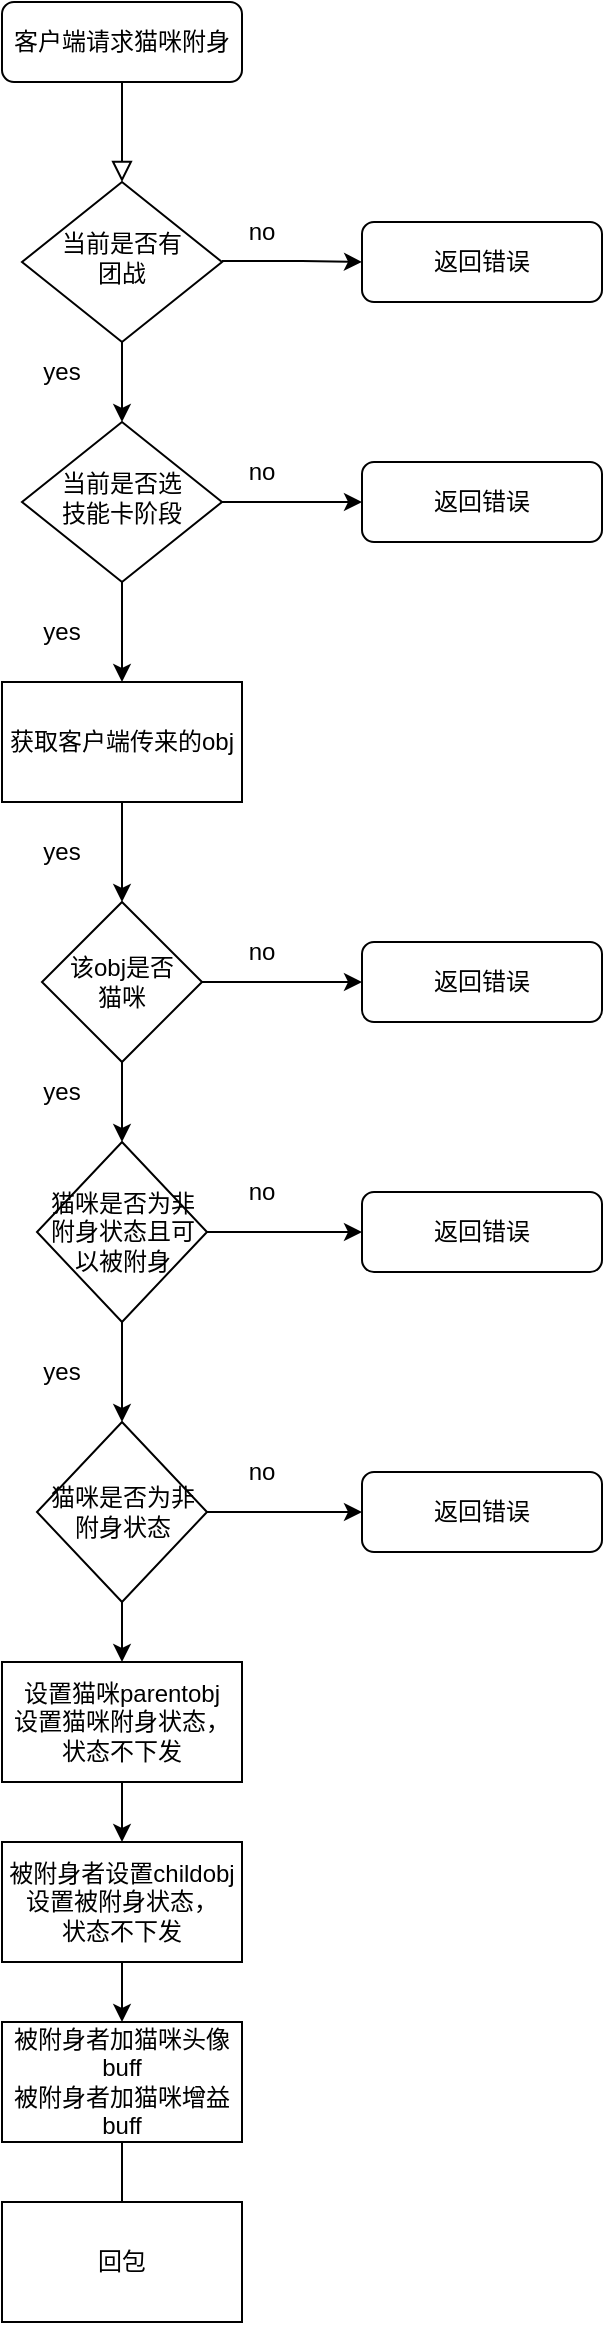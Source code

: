 <mxfile version="15.6.2" type="github">
  <diagram id="C5RBs43oDa-KdzZeNtuy" name="Page-1">
    <mxGraphModel dx="2214" dy="1239" grid="1" gridSize="10" guides="1" tooltips="1" connect="1" arrows="1" fold="1" page="1" pageScale="1" pageWidth="1200" pageHeight="1920" math="0" shadow="0">
      <root>
        <mxCell id="WIyWlLk6GJQsqaUBKTNV-0" />
        <mxCell id="WIyWlLk6GJQsqaUBKTNV-1" parent="WIyWlLk6GJQsqaUBKTNV-0" />
        <mxCell id="WIyWlLk6GJQsqaUBKTNV-2" value="" style="rounded=0;html=1;jettySize=auto;orthogonalLoop=1;fontSize=11;endArrow=block;endFill=0;endSize=8;strokeWidth=1;shadow=0;labelBackgroundColor=none;edgeStyle=orthogonalEdgeStyle;" parent="WIyWlLk6GJQsqaUBKTNV-1" source="WIyWlLk6GJQsqaUBKTNV-3" target="WIyWlLk6GJQsqaUBKTNV-6" edge="1">
          <mxGeometry relative="1" as="geometry" />
        </mxCell>
        <mxCell id="WIyWlLk6GJQsqaUBKTNV-3" value="客户端请求猫咪附身" style="rounded=1;whiteSpace=wrap;html=1;fontSize=12;glass=0;strokeWidth=1;shadow=0;" parent="WIyWlLk6GJQsqaUBKTNV-1" vertex="1">
          <mxGeometry x="160" y="80" width="120" height="40" as="geometry" />
        </mxCell>
        <mxCell id="WIyWlLk6GJQsqaUBKTNV-6" value="当前是否有&lt;br&gt;团战" style="rhombus;whiteSpace=wrap;html=1;shadow=0;fontFamily=Helvetica;fontSize=12;align=center;strokeWidth=1;spacing=6;spacingTop=-4;" parent="WIyWlLk6GJQsqaUBKTNV-1" vertex="1">
          <mxGeometry x="170" y="170" width="100" height="80" as="geometry" />
        </mxCell>
        <mxCell id="WIyWlLk6GJQsqaUBKTNV-7" value="返回错误" style="rounded=1;whiteSpace=wrap;html=1;fontSize=12;glass=0;strokeWidth=1;shadow=0;" parent="WIyWlLk6GJQsqaUBKTNV-1" vertex="1">
          <mxGeometry x="340" y="190" width="120" height="40" as="geometry" />
        </mxCell>
        <mxCell id="RxF8eHZoKBvsPmJdRb96-10" value="" style="edgeStyle=orthogonalEdgeStyle;rounded=0;orthogonalLoop=1;jettySize=auto;html=1;" parent="WIyWlLk6GJQsqaUBKTNV-1" source="WIyWlLk6GJQsqaUBKTNV-10" target="WIyWlLk6GJQsqaUBKTNV-12" edge="1">
          <mxGeometry relative="1" as="geometry" />
        </mxCell>
        <mxCell id="RxF8eHZoKBvsPmJdRb96-14" style="edgeStyle=orthogonalEdgeStyle;rounded=0;orthogonalLoop=1;jettySize=auto;html=1;exitX=0.5;exitY=1;exitDx=0;exitDy=0;entryX=0.5;entryY=0;entryDx=0;entryDy=0;" parent="WIyWlLk6GJQsqaUBKTNV-1" source="WIyWlLk6GJQsqaUBKTNV-10" target="RxF8eHZoKBvsPmJdRb96-12" edge="1">
          <mxGeometry relative="1" as="geometry" />
        </mxCell>
        <mxCell id="WIyWlLk6GJQsqaUBKTNV-10" value="当前是否选&lt;br&gt;技能卡阶段" style="rhombus;whiteSpace=wrap;html=1;shadow=0;fontFamily=Helvetica;fontSize=12;align=center;strokeWidth=1;spacing=6;spacingTop=-4;" parent="WIyWlLk6GJQsqaUBKTNV-1" vertex="1">
          <mxGeometry x="170" y="290" width="100" height="80" as="geometry" />
        </mxCell>
        <mxCell id="WIyWlLk6GJQsqaUBKTNV-12" value="返回错误" style="rounded=1;whiteSpace=wrap;html=1;fontSize=12;glass=0;strokeWidth=1;shadow=0;" parent="WIyWlLk6GJQsqaUBKTNV-1" vertex="1">
          <mxGeometry x="340" y="310" width="120" height="40" as="geometry" />
        </mxCell>
        <mxCell id="RxF8eHZoKBvsPmJdRb96-3" value="yes" style="text;html=1;strokeColor=none;fillColor=none;align=center;verticalAlign=middle;whiteSpace=wrap;rounded=0;" parent="WIyWlLk6GJQsqaUBKTNV-1" vertex="1">
          <mxGeometry x="160" y="250" width="60" height="30" as="geometry" />
        </mxCell>
        <mxCell id="RxF8eHZoKBvsPmJdRb96-4" value="" style="endArrow=classic;html=1;rounded=0;entryX=0;entryY=0.5;entryDx=0;entryDy=0;" parent="WIyWlLk6GJQsqaUBKTNV-1" target="WIyWlLk6GJQsqaUBKTNV-7" edge="1">
          <mxGeometry width="50" height="50" relative="1" as="geometry">
            <mxPoint x="270" y="209.5" as="sourcePoint" />
            <mxPoint x="350" y="209.5" as="targetPoint" />
            <Array as="points">
              <mxPoint x="310" y="209.5" />
            </Array>
          </mxGeometry>
        </mxCell>
        <mxCell id="RxF8eHZoKBvsPmJdRb96-5" value="no" style="text;html=1;strokeColor=none;fillColor=none;align=center;verticalAlign=middle;whiteSpace=wrap;rounded=0;" parent="WIyWlLk6GJQsqaUBKTNV-1" vertex="1">
          <mxGeometry x="260" y="180" width="60" height="30" as="geometry" />
        </mxCell>
        <mxCell id="RxF8eHZoKBvsPmJdRb96-7" value="" style="endArrow=classic;html=1;rounded=0;entryX=0.5;entryY=0;entryDx=0;entryDy=0;" parent="WIyWlLk6GJQsqaUBKTNV-1" target="WIyWlLk6GJQsqaUBKTNV-10" edge="1">
          <mxGeometry width="50" height="50" relative="1" as="geometry">
            <mxPoint x="220" y="250" as="sourcePoint" />
            <mxPoint x="210" y="340" as="targetPoint" />
          </mxGeometry>
        </mxCell>
        <mxCell id="RxF8eHZoKBvsPmJdRb96-8" value="no" style="text;html=1;strokeColor=none;fillColor=none;align=center;verticalAlign=middle;whiteSpace=wrap;rounded=0;" parent="WIyWlLk6GJQsqaUBKTNV-1" vertex="1">
          <mxGeometry x="260" y="300" width="60" height="30" as="geometry" />
        </mxCell>
        <mxCell id="RxF8eHZoKBvsPmJdRb96-22" style="edgeStyle=orthogonalEdgeStyle;rounded=0;orthogonalLoop=1;jettySize=auto;html=1;entryX=0.5;entryY=0;entryDx=0;entryDy=0;" parent="WIyWlLk6GJQsqaUBKTNV-1" source="RxF8eHZoKBvsPmJdRb96-12" target="RxF8eHZoKBvsPmJdRb96-15" edge="1">
          <mxGeometry relative="1" as="geometry" />
        </mxCell>
        <mxCell id="RxF8eHZoKBvsPmJdRb96-12" value="获取客户端传来的obj" style="rounded=0;whiteSpace=wrap;html=1;" parent="WIyWlLk6GJQsqaUBKTNV-1" vertex="1">
          <mxGeometry x="160" y="420" width="120" height="60" as="geometry" />
        </mxCell>
        <mxCell id="RxF8eHZoKBvsPmJdRb96-24" style="edgeStyle=orthogonalEdgeStyle;rounded=0;orthogonalLoop=1;jettySize=auto;html=1;entryX=0;entryY=0.5;entryDx=0;entryDy=0;" parent="WIyWlLk6GJQsqaUBKTNV-1" source="RxF8eHZoKBvsPmJdRb96-15" target="RxF8eHZoKBvsPmJdRb96-23" edge="1">
          <mxGeometry relative="1" as="geometry" />
        </mxCell>
        <mxCell id="RxF8eHZoKBvsPmJdRb96-27" style="edgeStyle=orthogonalEdgeStyle;rounded=0;orthogonalLoop=1;jettySize=auto;html=1;entryX=0.5;entryY=0;entryDx=0;entryDy=0;" parent="WIyWlLk6GJQsqaUBKTNV-1" source="RxF8eHZoKBvsPmJdRb96-15" target="RxF8eHZoKBvsPmJdRb96-26" edge="1">
          <mxGeometry relative="1" as="geometry" />
        </mxCell>
        <mxCell id="RxF8eHZoKBvsPmJdRb96-15" value="该obj是否&lt;br&gt;猫咪" style="rhombus;whiteSpace=wrap;html=1;" parent="WIyWlLk6GJQsqaUBKTNV-1" vertex="1">
          <mxGeometry x="180" y="530" width="80" height="80" as="geometry" />
        </mxCell>
        <mxCell id="RxF8eHZoKBvsPmJdRb96-23" value="返回错误" style="rounded=1;whiteSpace=wrap;html=1;fontSize=12;glass=0;strokeWidth=1;shadow=0;" parent="WIyWlLk6GJQsqaUBKTNV-1" vertex="1">
          <mxGeometry x="340" y="550" width="120" height="40" as="geometry" />
        </mxCell>
        <mxCell id="RxF8eHZoKBvsPmJdRb96-25" value="no" style="text;html=1;strokeColor=none;fillColor=none;align=center;verticalAlign=middle;whiteSpace=wrap;rounded=0;" parent="WIyWlLk6GJQsqaUBKTNV-1" vertex="1">
          <mxGeometry x="260" y="540" width="60" height="30" as="geometry" />
        </mxCell>
        <mxCell id="RxF8eHZoKBvsPmJdRb96-29" style="edgeStyle=orthogonalEdgeStyle;rounded=0;orthogonalLoop=1;jettySize=auto;html=1;exitX=1;exitY=0.5;exitDx=0;exitDy=0;entryX=0;entryY=0.5;entryDx=0;entryDy=0;" parent="WIyWlLk6GJQsqaUBKTNV-1" source="RxF8eHZoKBvsPmJdRb96-26" target="RxF8eHZoKBvsPmJdRb96-28" edge="1">
          <mxGeometry relative="1" as="geometry" />
        </mxCell>
        <mxCell id="RxF8eHZoKBvsPmJdRb96-36" style="edgeStyle=orthogonalEdgeStyle;rounded=0;orthogonalLoop=1;jettySize=auto;html=1;" parent="WIyWlLk6GJQsqaUBKTNV-1" source="RxF8eHZoKBvsPmJdRb96-26" target="RxF8eHZoKBvsPmJdRb96-35" edge="1">
          <mxGeometry relative="1" as="geometry" />
        </mxCell>
        <mxCell id="RxF8eHZoKBvsPmJdRb96-26" value="猫咪是否为非附身状态且可以被附身" style="rhombus;whiteSpace=wrap;html=1;" parent="WIyWlLk6GJQsqaUBKTNV-1" vertex="1">
          <mxGeometry x="177.5" y="650" width="85" height="90" as="geometry" />
        </mxCell>
        <mxCell id="RxF8eHZoKBvsPmJdRb96-28" value="返回错误" style="rounded=1;whiteSpace=wrap;html=1;fontSize=12;glass=0;strokeWidth=1;shadow=0;" parent="WIyWlLk6GJQsqaUBKTNV-1" vertex="1">
          <mxGeometry x="340" y="675" width="120" height="40" as="geometry" />
        </mxCell>
        <mxCell id="RxF8eHZoKBvsPmJdRb96-30" value="yes" style="text;html=1;strokeColor=none;fillColor=none;align=center;verticalAlign=middle;whiteSpace=wrap;rounded=0;" parent="WIyWlLk6GJQsqaUBKTNV-1" vertex="1">
          <mxGeometry x="160" y="380" width="60" height="30" as="geometry" />
        </mxCell>
        <mxCell id="RxF8eHZoKBvsPmJdRb96-31" value="yes" style="text;html=1;strokeColor=none;fillColor=none;align=center;verticalAlign=middle;whiteSpace=wrap;rounded=0;" parent="WIyWlLk6GJQsqaUBKTNV-1" vertex="1">
          <mxGeometry x="160" y="490" width="60" height="30" as="geometry" />
        </mxCell>
        <mxCell id="RxF8eHZoKBvsPmJdRb96-33" value="yes" style="text;html=1;strokeColor=none;fillColor=none;align=center;verticalAlign=middle;whiteSpace=wrap;rounded=0;" parent="WIyWlLk6GJQsqaUBKTNV-1" vertex="1">
          <mxGeometry x="160" y="610" width="60" height="30" as="geometry" />
        </mxCell>
        <mxCell id="RxF8eHZoKBvsPmJdRb96-34" value="no" style="text;html=1;strokeColor=none;fillColor=none;align=center;verticalAlign=middle;whiteSpace=wrap;rounded=0;" parent="WIyWlLk6GJQsqaUBKTNV-1" vertex="1">
          <mxGeometry x="260" y="660" width="60" height="30" as="geometry" />
        </mxCell>
        <mxCell id="RtcUCSP7e-oIE9BhKrY5-4" style="edgeStyle=orthogonalEdgeStyle;rounded=0;orthogonalLoop=1;jettySize=auto;html=1;entryX=0;entryY=0.5;entryDx=0;entryDy=0;" edge="1" parent="WIyWlLk6GJQsqaUBKTNV-1" source="RxF8eHZoKBvsPmJdRb96-35" target="RtcUCSP7e-oIE9BhKrY5-1">
          <mxGeometry relative="1" as="geometry" />
        </mxCell>
        <mxCell id="RtcUCSP7e-oIE9BhKrY5-6" style="edgeStyle=orthogonalEdgeStyle;rounded=0;orthogonalLoop=1;jettySize=auto;html=1;exitX=0.5;exitY=1;exitDx=0;exitDy=0;entryX=0.5;entryY=0;entryDx=0;entryDy=0;" edge="1" parent="WIyWlLk6GJQsqaUBKTNV-1" source="RxF8eHZoKBvsPmJdRb96-35" target="RtcUCSP7e-oIE9BhKrY5-5">
          <mxGeometry relative="1" as="geometry" />
        </mxCell>
        <mxCell id="RxF8eHZoKBvsPmJdRb96-35" value="猫咪是否为非附身状态" style="rhombus;whiteSpace=wrap;html=1;" parent="WIyWlLk6GJQsqaUBKTNV-1" vertex="1">
          <mxGeometry x="177.5" y="790" width="85" height="90" as="geometry" />
        </mxCell>
        <mxCell id="RtcUCSP7e-oIE9BhKrY5-1" value="返回错误" style="rounded=1;whiteSpace=wrap;html=1;fontSize=12;glass=0;strokeWidth=1;shadow=0;" vertex="1" parent="WIyWlLk6GJQsqaUBKTNV-1">
          <mxGeometry x="340" y="815" width="120" height="40" as="geometry" />
        </mxCell>
        <mxCell id="RtcUCSP7e-oIE9BhKrY5-2" value="no" style="text;html=1;strokeColor=none;fillColor=none;align=center;verticalAlign=middle;whiteSpace=wrap;rounded=0;" vertex="1" parent="WIyWlLk6GJQsqaUBKTNV-1">
          <mxGeometry x="260" y="800" width="60" height="30" as="geometry" />
        </mxCell>
        <mxCell id="RtcUCSP7e-oIE9BhKrY5-3" value="yes" style="text;html=1;strokeColor=none;fillColor=none;align=center;verticalAlign=middle;whiteSpace=wrap;rounded=0;" vertex="1" parent="WIyWlLk6GJQsqaUBKTNV-1">
          <mxGeometry x="160" y="750" width="60" height="30" as="geometry" />
        </mxCell>
        <mxCell id="RtcUCSP7e-oIE9BhKrY5-8" style="edgeStyle=orthogonalEdgeStyle;rounded=0;orthogonalLoop=1;jettySize=auto;html=1;exitX=0.5;exitY=1;exitDx=0;exitDy=0;" edge="1" parent="WIyWlLk6GJQsqaUBKTNV-1" source="RtcUCSP7e-oIE9BhKrY5-5" target="RtcUCSP7e-oIE9BhKrY5-7">
          <mxGeometry relative="1" as="geometry" />
        </mxCell>
        <mxCell id="RtcUCSP7e-oIE9BhKrY5-5" value="设置猫咪parentobj&lt;br&gt;设置猫咪附身状态，&lt;br&gt;状态不下发" style="rounded=0;whiteSpace=wrap;html=1;" vertex="1" parent="WIyWlLk6GJQsqaUBKTNV-1">
          <mxGeometry x="160" y="910" width="120" height="60" as="geometry" />
        </mxCell>
        <mxCell id="RtcUCSP7e-oIE9BhKrY5-9" style="edgeStyle=orthogonalEdgeStyle;rounded=0;orthogonalLoop=1;jettySize=auto;html=1;exitX=0.5;exitY=1;exitDx=0;exitDy=0;entryX=0.5;entryY=0;entryDx=0;entryDy=0;" edge="1" parent="WIyWlLk6GJQsqaUBKTNV-1" source="RtcUCSP7e-oIE9BhKrY5-7" target="RtcUCSP7e-oIE9BhKrY5-10">
          <mxGeometry relative="1" as="geometry">
            <mxPoint x="220" y="1110" as="targetPoint" />
          </mxGeometry>
        </mxCell>
        <mxCell id="RtcUCSP7e-oIE9BhKrY5-7" value="被附身者设置childobj&lt;br&gt;设置被附身状态，&lt;br&gt;状态不下发" style="rounded=0;whiteSpace=wrap;html=1;" vertex="1" parent="WIyWlLk6GJQsqaUBKTNV-1">
          <mxGeometry x="160" y="1000" width="120" height="60" as="geometry" />
        </mxCell>
        <mxCell id="RtcUCSP7e-oIE9BhKrY5-11" style="edgeStyle=orthogonalEdgeStyle;rounded=0;orthogonalLoop=1;jettySize=auto;html=1;exitX=0.5;exitY=1;exitDx=0;exitDy=0;" edge="1" parent="WIyWlLk6GJQsqaUBKTNV-1" source="RtcUCSP7e-oIE9BhKrY5-10">
          <mxGeometry relative="1" as="geometry">
            <mxPoint x="220" y="1200" as="targetPoint" />
          </mxGeometry>
        </mxCell>
        <mxCell id="RtcUCSP7e-oIE9BhKrY5-10" value="被附身者加猫咪头像buff&lt;br&gt;被附身者加猫咪增益buff" style="rounded=0;whiteSpace=wrap;html=1;" vertex="1" parent="WIyWlLk6GJQsqaUBKTNV-1">
          <mxGeometry x="160" y="1090" width="120" height="60" as="geometry" />
        </mxCell>
        <mxCell id="RtcUCSP7e-oIE9BhKrY5-12" value="回包" style="rounded=0;whiteSpace=wrap;html=1;" vertex="1" parent="WIyWlLk6GJQsqaUBKTNV-1">
          <mxGeometry x="160" y="1180" width="120" height="60" as="geometry" />
        </mxCell>
      </root>
    </mxGraphModel>
  </diagram>
</mxfile>
